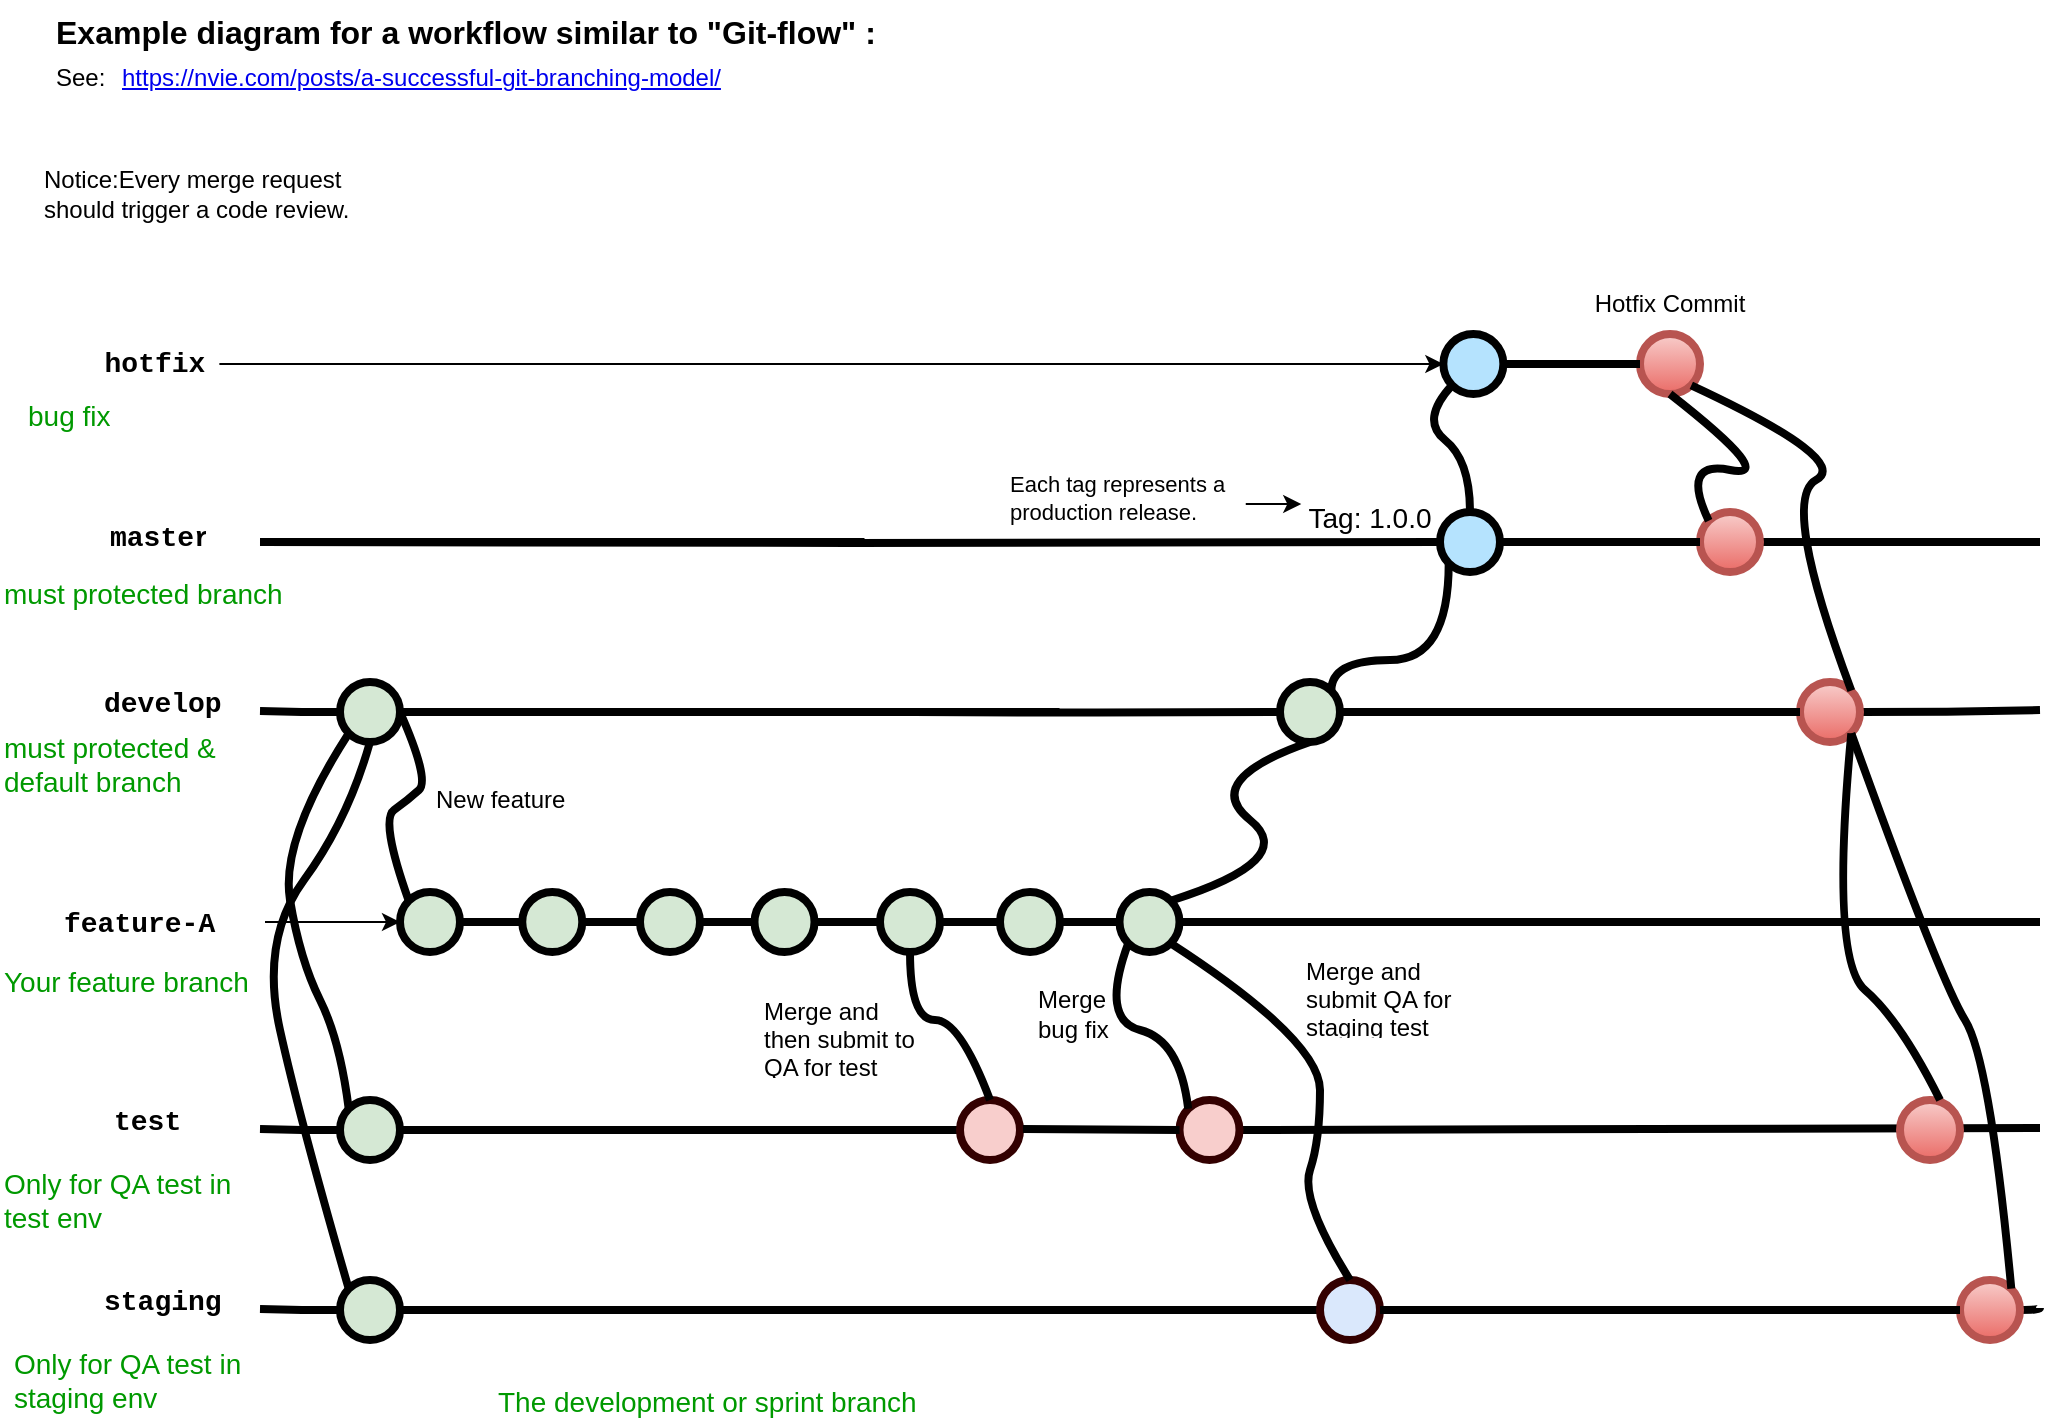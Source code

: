 <mxfile version="15.2.4" type="github">
  <diagram id="yPxyJZ8AM_hMuL3Unpa9" name="complex gitflow">
    <mxGraphModel dx="1377" dy="1564" grid="1" gridSize="10" guides="1" tooltips="1" connect="1" arrows="1" fold="1" page="1" pageScale="1" pageWidth="1100" pageHeight="850" math="0" shadow="0">
      <root>
        <mxCell id="0" />
        <mxCell id="1" parent="0" />
        <mxCell id="uWUnNED6HEl2aK5fdaIb-8" value="" style="edgeStyle=orthogonalEdgeStyle;rounded=0;html=1;jettySize=auto;orthogonalLoop=1;plain-blue;endArrow=none;endFill=0;strokeWidth=4;strokeColor=#000000;entryX=0;entryY=0.5;entryDx=0;entryDy=0;entryPerimeter=0;" parent="1" edge="1">
          <mxGeometry x="292.25" y="211" as="geometry">
            <mxPoint x="452.25" y="211" as="targetPoint" />
            <mxPoint x="150" y="211" as="sourcePoint" />
          </mxGeometry>
        </mxCell>
        <mxCell id="uWUnNED6HEl2aK5fdaIb-80" value="" style="edgeStyle=orthogonalEdgeStyle;curved=1;rounded=0;orthogonalLoop=1;jettySize=auto;html=1;endArrow=none;endFill=0;strokeWidth=4;startArrow=none;" parent="1" source="-v2cMw3LyEbhCpz4ICH8-104" edge="1">
          <mxGeometry relative="1" as="geometry">
            <mxPoint x="1040" y="211" as="targetPoint" />
          </mxGeometry>
        </mxCell>
        <mxCell id="uWUnNED6HEl2aK5fdaIb-11" value="" style="verticalLabelPosition=bottom;verticalAlign=top;html=1;strokeWidth=4;shape=mxgraph.flowchart.on-page_reference;plain-blue;gradientColor=none;strokeColor=#000000;fillColor=#B5E3FE;" parent="1" vertex="1">
          <mxGeometry x="740" y="196" width="30" height="30" as="geometry" />
        </mxCell>
        <mxCell id="uWUnNED6HEl2aK5fdaIb-12" value="" style="edgeStyle=orthogonalEdgeStyle;rounded=0;html=1;jettySize=auto;orthogonalLoop=1;strokeWidth=4;endArrow=none;endFill=0;startArrow=none;" parent="1" edge="1">
          <mxGeometry x="192.25" y="211" as="geometry">
            <mxPoint x="150" y="211" as="sourcePoint" />
            <mxPoint x="262.25" y="211" as="targetPoint" />
          </mxGeometry>
        </mxCell>
        <mxCell id="uWUnNED6HEl2aK5fdaIb-13" value="master" style="text;html=1;strokeColor=none;fillColor=none;align=center;verticalAlign=middle;whiteSpace=wrap;overflow=hidden;fontSize=14;fontStyle=1;fontFamily=Courier New;" parent="1" vertex="1">
          <mxGeometry x="73.63" y="188" width="50" height="42" as="geometry" />
        </mxCell>
        <mxCell id="uWUnNED6HEl2aK5fdaIb-14" style="edgeStyle=orthogonalEdgeStyle;curved=1;rounded=0;html=1;exitX=1;exitY=0.5;exitPerimeter=0;endArrow=none;endFill=0;jettySize=auto;orthogonalLoop=1;strokeWidth=4;fontSize=15;exitDx=0;exitDy=0;entryX=0;entryY=0.5;entryDx=0;entryDy=0;entryPerimeter=0;" parent="1" source="-v2cMw3LyEbhCpz4ICH8-7" edge="1">
          <mxGeometry relative="1" as="geometry">
            <mxPoint x="292.25" y="296" as="sourcePoint" />
            <mxPoint x="549.75" y="296" as="targetPoint" />
          </mxGeometry>
        </mxCell>
        <mxCell id="uWUnNED6HEl2aK5fdaIb-16" style="edgeStyle=orthogonalEdgeStyle;curved=1;rounded=0;html=1;exitX=1;exitY=0.5;exitPerimeter=0;entryX=0;entryY=0.5;entryPerimeter=0;endArrow=none;endFill=0;jettySize=auto;orthogonalLoop=1;strokeWidth=4;fontSize=15;entryDx=0;entryDy=0;" parent="1" target="uWUnNED6HEl2aK5fdaIb-104" edge="1">
          <mxGeometry relative="1" as="geometry">
            <mxPoint x="476.75" y="296" as="sourcePoint" />
            <mxPoint x="549.75" y="296" as="targetPoint" />
          </mxGeometry>
        </mxCell>
        <mxCell id="uWUnNED6HEl2aK5fdaIb-20" value="develop" style="text;html=1;strokeColor=none;fillColor=none;align=left;verticalAlign=middle;whiteSpace=wrap;overflow=hidden;fontSize=14;fontStyle=1;fontFamily=Courier New;" parent="1" vertex="1">
          <mxGeometry x="70" y="281" width="70" height="20" as="geometry" />
        </mxCell>
        <mxCell id="uWUnNED6HEl2aK5fdaIb-81" value="" style="edgeStyle=orthogonalEdgeStyle;rounded=0;orthogonalLoop=1;jettySize=auto;html=1;endArrow=none;endFill=0;strokeWidth=4;startArrow=none;" parent="1" source="-v2cMw3LyEbhCpz4ICH8-56" edge="1">
          <mxGeometry relative="1" as="geometry">
            <mxPoint x="1040" y="401" as="targetPoint" />
          </mxGeometry>
        </mxCell>
        <mxCell id="uWUnNED6HEl2aK5fdaIb-82" value="" style="verticalLabelPosition=bottom;verticalAlign=top;html=1;strokeWidth=4;shape=mxgraph.flowchart.on-page_reference;plain-purple;gradientColor=none;strokeColor=#000000;fillColor=#D5E8D4;" parent="1" vertex="1">
          <mxGeometry x="220" y="386" width="30" height="30" as="geometry" />
        </mxCell>
        <mxCell id="uWUnNED6HEl2aK5fdaIb-86" value="feature-A" style="text;html=1;strokeColor=none;fillColor=none;align=left;verticalAlign=middle;whiteSpace=wrap;overflow=hidden;fontSize=14;fontStyle=1;fontFamily=Courier New;" parent="1" vertex="1">
          <mxGeometry x="50" y="391" width="102.5" height="20" as="geometry" />
        </mxCell>
        <mxCell id="uWUnNED6HEl2aK5fdaIb-87" value="The development or sprint branch" style="text;html=1;strokeColor=none;fillColor=none;align=left;verticalAlign=middle;whiteSpace=wrap;overflow=hidden;fontSize=14;fontStyle=0;fontColor=#009900;" parent="1" vertex="1">
          <mxGeometry x="267.25" y="630" width="240" height="20" as="geometry" />
        </mxCell>
        <mxCell id="uWUnNED6HEl2aK5fdaIb-88" value="Your feature branch" style="text;html=1;strokeColor=none;fillColor=none;align=left;verticalAlign=middle;whiteSpace=wrap;overflow=hidden;fontSize=14;fontStyle=0;fontColor=#009900;" parent="1" vertex="1">
          <mxGeometry x="20" y="420" width="140" height="20" as="geometry" />
        </mxCell>
        <mxCell id="uWUnNED6HEl2aK5fdaIb-91" value="" style="endArrow=classic;html=1;strokeWidth=1;fontFamily=Courier New;fontColor=#009900;" parent="1" edge="1" source="uWUnNED6HEl2aK5fdaIb-86">
          <mxGeometry width="50" height="50" relative="1" as="geometry">
            <mxPoint x="306.75" y="454.5" as="sourcePoint" />
            <mxPoint x="220" y="401" as="targetPoint" />
          </mxGeometry>
        </mxCell>
        <mxCell id="uWUnNED6HEl2aK5fdaIb-107" value="" style="edgeStyle=orthogonalEdgeStyle;curved=1;rounded=0;orthogonalLoop=1;jettySize=auto;html=1;endArrow=none;endFill=0;strokeWidth=4;fontFamily=Courier New;fontColor=#009900;" parent="1" source="uWUnNED6HEl2aK5fdaIb-104" edge="1">
          <mxGeometry relative="1" as="geometry">
            <mxPoint x="786.75" y="296" as="targetPoint" />
          </mxGeometry>
        </mxCell>
        <mxCell id="fSnZ5vnYTslC5NarKmr_-9" value="" style="edgeStyle=orthogonalEdgeStyle;rounded=0;orthogonalLoop=1;jettySize=auto;html=1;fontSize=12;fontColor=#000000;entryX=0;entryY=0.5;entryDx=0;entryDy=0;" parent="1" source="fSnZ5vnYTslC5NarKmr_-8" edge="1">
          <mxGeometry relative="1" as="geometry">
            <mxPoint x="670.63" y="192" as="targetPoint" />
            <Array as="points">
              <mxPoint x="650.63" y="192" />
              <mxPoint x="650.63" y="192" />
            </Array>
          </mxGeometry>
        </mxCell>
        <mxCell id="fSnZ5vnYTslC5NarKmr_-8" value="&lt;span style=&quot;text-align: center; font-size: 11px;&quot;&gt;Each tag represents a production release.&lt;/span&gt;" style="text;html=1;strokeColor=none;fillColor=none;align=left;verticalAlign=middle;whiteSpace=wrap;overflow=hidden;fontSize=11;fontStyle=0;fontColor=#000000;" parent="1" vertex="1">
          <mxGeometry x="522.88" y="170" width="120" height="38" as="geometry" />
        </mxCell>
        <UserObject label="Example diagram for a workflow similar to &quot;Git-flow&quot; :" link="https://nvie.com/posts/a-successful-git-branching-model/" id="9hBKPDzoitwpIBdzFDQ7-2">
          <mxCell style="text;whiteSpace=wrap;html=1;fontStyle=1;fontSize=16;" parent="1" vertex="1">
            <mxGeometry x="46.12" y="-60" width="427.75" height="20" as="geometry" />
          </mxCell>
        </UserObject>
        <UserObject label="&lt;a href=&quot;https://nvie.com/posts/a-successful-git-branching-model/&quot;&gt;https://nvie.com/posts/a-successful-git-branching-model/&lt;/a&gt;" link="https://nvie.com/posts/a-successful-git-branching-model/" id="9hBKPDzoitwpIBdzFDQ7-3">
          <mxCell style="text;whiteSpace=wrap;html=1;" parent="1" vertex="1">
            <mxGeometry x="78.87" y="-35" width="355" height="20" as="geometry" />
          </mxCell>
        </UserObject>
        <UserObject label="See:" link="https://nvie.com/posts/a-successful-git-branching-model/" id="9hBKPDzoitwpIBdzFDQ7-7">
          <mxCell style="text;whiteSpace=wrap;html=1;" parent="1" vertex="1">
            <mxGeometry x="46.12" y="-35" width="32.75" height="20" as="geometry" />
          </mxCell>
        </UserObject>
        <mxCell id="9hBKPDzoitwpIBdzFDQ7-15" value="&lt;span style=&quot;text-align: center&quot;&gt;Notice:Every merge request should trigger a code review.&lt;br&gt;&lt;/span&gt;" style="text;html=1;strokeColor=none;fillColor=none;align=left;verticalAlign=middle;whiteSpace=wrap;overflow=hidden;fontSize=12;fontStyle=0;fontColor=#000000;" parent="1" vertex="1">
          <mxGeometry x="40.0" y="-4" width="167.75" height="81" as="geometry" />
        </mxCell>
        <mxCell id="9hBKPDzoitwpIBdzFDQ7-21" value="" style="edgeStyle=orthogonalEdgeStyle;rounded=0;orthogonalLoop=1;jettySize=auto;html=1;fontSize=15;endArrow=none;endFill=0;strokeWidth=4;entryX=0;entryY=0.5;entryDx=0;entryDy=0;entryPerimeter=0;" parent="1" target="uWUnNED6HEl2aK5fdaIb-11" edge="1">
          <mxGeometry relative="1" as="geometry">
            <mxPoint x="560.25" y="211" as="targetPoint" />
            <mxPoint x="150" y="211" as="sourcePoint" />
          </mxGeometry>
        </mxCell>
        <mxCell id="-v2cMw3LyEbhCpz4ICH8-1" value="must protected branch" style="text;html=1;strokeColor=none;fillColor=none;align=left;verticalAlign=middle;whiteSpace=wrap;overflow=hidden;fontSize=14;fontStyle=0;fontColor=#009900;" vertex="1" parent="1">
          <mxGeometry x="20" y="226" width="150" height="20" as="geometry" />
        </mxCell>
        <mxCell id="-v2cMw3LyEbhCpz4ICH8-3" value="must protected &amp;amp; default branch" style="text;html=1;strokeColor=none;fillColor=none;align=left;verticalAlign=middle;whiteSpace=wrap;overflow=hidden;fontSize=14;fontStyle=0;fontColor=#009900;" vertex="1" parent="1">
          <mxGeometry x="20" y="302" width="120" height="39" as="geometry" />
        </mxCell>
        <mxCell id="-v2cMw3LyEbhCpz4ICH8-7" value="" style="verticalLabelPosition=bottom;verticalAlign=top;html=1;strokeWidth=4;shape=mxgraph.flowchart.on-page_reference;plain-purple;gradientColor=none;strokeColor=#000000;fillColor=#D5E8D4;" vertex="1" parent="1">
          <mxGeometry x="190" y="281" width="30" height="30" as="geometry" />
        </mxCell>
        <mxCell id="-v2cMw3LyEbhCpz4ICH8-8" value="" style="edgeStyle=orthogonalEdgeStyle;rounded=0;html=1;jettySize=auto;orthogonalLoop=1;strokeWidth=4;endArrow=none;endFill=0;" edge="1" parent="1" target="-v2cMw3LyEbhCpz4ICH8-7">
          <mxGeometry x="192.25" y="295.5" as="geometry">
            <mxPoint x="150" y="295.5" as="sourcePoint" />
            <mxPoint x="262.25" y="295.5" as="targetPoint" />
          </mxGeometry>
        </mxCell>
        <mxCell id="-v2cMw3LyEbhCpz4ICH8-13" style="edgeStyle=orthogonalEdgeStyle;curved=1;rounded=0;html=1;exitX=1;exitY=0.5;exitPerimeter=0;endArrow=none;endFill=0;jettySize=auto;orthogonalLoop=1;strokeWidth=4;fontSize=15;exitDx=0;exitDy=0;entryX=0;entryY=0.5;entryDx=0;entryDy=0;entryPerimeter=0;" edge="1" parent="1" source="-v2cMw3LyEbhCpz4ICH8-23" target="-v2cMw3LyEbhCpz4ICH8-17">
          <mxGeometry relative="1" as="geometry">
            <mxPoint x="292.25" y="505" as="sourcePoint" />
            <mxPoint x="446.75" y="505" as="targetPoint" />
          </mxGeometry>
        </mxCell>
        <mxCell id="-v2cMw3LyEbhCpz4ICH8-15" style="edgeStyle=orthogonalEdgeStyle;curved=1;rounded=0;html=1;exitX=1;exitY=0.5;exitPerimeter=0;entryX=0;entryY=0.5;entryPerimeter=0;endArrow=none;endFill=0;jettySize=auto;orthogonalLoop=1;strokeWidth=4;fontSize=15;" edge="1" parent="1" target="-v2cMw3LyEbhCpz4ICH8-17">
          <mxGeometry relative="1" as="geometry">
            <mxPoint x="476.75" y="505" as="sourcePoint" />
          </mxGeometry>
        </mxCell>
        <mxCell id="-v2cMw3LyEbhCpz4ICH8-17" value="" style="verticalLabelPosition=bottom;verticalAlign=top;html=1;strokeWidth=4;shape=mxgraph.flowchart.on-page_reference;strokeColor=#330000;fillColor=#f8cecc;" vertex="1" parent="1">
          <mxGeometry x="500" y="490" width="30" height="30" as="geometry" />
        </mxCell>
        <mxCell id="-v2cMw3LyEbhCpz4ICH8-18" value="test" style="text;html=1;strokeColor=none;fillColor=none;align=left;verticalAlign=middle;whiteSpace=wrap;overflow=hidden;fontSize=14;fontStyle=1;fontFamily=Courier New;" vertex="1" parent="1">
          <mxGeometry x="75" y="490" width="70" height="20" as="geometry" />
        </mxCell>
        <mxCell id="-v2cMw3LyEbhCpz4ICH8-23" value="" style="verticalLabelPosition=bottom;verticalAlign=top;html=1;strokeWidth=4;shape=mxgraph.flowchart.on-page_reference;plain-purple;gradientColor=none;strokeColor=#000000;fillColor=#D5E8D4;" vertex="1" parent="1">
          <mxGeometry x="190" y="490" width="30" height="30" as="geometry" />
        </mxCell>
        <mxCell id="-v2cMw3LyEbhCpz4ICH8-24" value="" style="edgeStyle=orthogonalEdgeStyle;rounded=0;html=1;jettySize=auto;orthogonalLoop=1;strokeWidth=4;endArrow=none;endFill=0;" edge="1" parent="1" target="-v2cMw3LyEbhCpz4ICH8-23">
          <mxGeometry x="192.25" y="504.5" as="geometry">
            <mxPoint x="150" y="504.5" as="sourcePoint" />
            <mxPoint x="262.25" y="504.5" as="targetPoint" />
          </mxGeometry>
        </mxCell>
        <mxCell id="-v2cMw3LyEbhCpz4ICH8-25" style="edgeStyle=orthogonalEdgeStyle;curved=1;rounded=0;html=1;exitX=1;exitY=0.5;exitPerimeter=0;endArrow=none;endFill=0;jettySize=auto;orthogonalLoop=1;strokeWidth=4;fontSize=15;exitDx=0;exitDy=0;" edge="1" parent="1" source="-v2cMw3LyEbhCpz4ICH8-35" target="-v2cMw3LyEbhCpz4ICH8-29">
          <mxGeometry relative="1" as="geometry">
            <mxPoint x="292.25" y="595" as="sourcePoint" />
            <mxPoint x="446.75" y="595" as="targetPoint" />
          </mxGeometry>
        </mxCell>
        <mxCell id="-v2cMw3LyEbhCpz4ICH8-30" value="staging" style="text;html=1;strokeColor=none;fillColor=none;align=left;verticalAlign=middle;whiteSpace=wrap;overflow=hidden;fontSize=14;fontStyle=1;fontFamily=Courier New;" vertex="1" parent="1">
          <mxGeometry x="70" y="580" width="70" height="20" as="geometry" />
        </mxCell>
        <mxCell id="-v2cMw3LyEbhCpz4ICH8-35" value="" style="verticalLabelPosition=bottom;verticalAlign=top;html=1;strokeWidth=4;shape=mxgraph.flowchart.on-page_reference;plain-purple;gradientColor=none;strokeColor=#000000;fillColor=#D5E8D4;" vertex="1" parent="1">
          <mxGeometry x="190" y="580" width="30" height="30" as="geometry" />
        </mxCell>
        <mxCell id="-v2cMw3LyEbhCpz4ICH8-36" value="" style="edgeStyle=orthogonalEdgeStyle;rounded=0;html=1;jettySize=auto;orthogonalLoop=1;strokeWidth=4;endArrow=none;endFill=0;" edge="1" parent="1" target="-v2cMw3LyEbhCpz4ICH8-35">
          <mxGeometry x="192.25" y="594.5" as="geometry">
            <mxPoint x="150" y="594.5" as="sourcePoint" />
            <mxPoint x="262.25" y="594.5" as="targetPoint" />
          </mxGeometry>
        </mxCell>
        <mxCell id="-v2cMw3LyEbhCpz4ICH8-37" value="" style="verticalLabelPosition=bottom;verticalAlign=top;html=1;strokeWidth=4;shape=mxgraph.flowchart.on-page_reference;plain-purple;gradientColor=none;strokeColor=#000000;fillColor=#D5E8D4;" vertex="1" parent="1">
          <mxGeometry x="281.13" y="386" width="30" height="30" as="geometry" />
        </mxCell>
        <mxCell id="-v2cMw3LyEbhCpz4ICH8-38" value="" style="edgeStyle=orthogonalEdgeStyle;rounded=0;orthogonalLoop=1;jettySize=auto;html=1;endArrow=none;endFill=0;strokeWidth=4;" edge="1" parent="1" source="uWUnNED6HEl2aK5fdaIb-82" target="-v2cMw3LyEbhCpz4ICH8-37">
          <mxGeometry relative="1" as="geometry">
            <mxPoint x="250" y="401" as="sourcePoint" />
            <mxPoint x="626.8" y="440" as="targetPoint" />
          </mxGeometry>
        </mxCell>
        <mxCell id="uWUnNED6HEl2aK5fdaIb-69" value="" style="verticalLabelPosition=bottom;verticalAlign=top;html=1;strokeWidth=4;shape=mxgraph.flowchart.on-page_reference;plain-purple;gradientColor=none;strokeColor=#000000;fillColor=#D5E8D4;" parent="1" vertex="1">
          <mxGeometry x="340" y="386" width="30" height="30" as="geometry" />
        </mxCell>
        <mxCell id="-v2cMw3LyEbhCpz4ICH8-39" value="" style="edgeStyle=orthogonalEdgeStyle;rounded=0;orthogonalLoop=1;jettySize=auto;html=1;endArrow=none;endFill=0;strokeWidth=4;startArrow=none;" edge="1" parent="1" source="-v2cMw3LyEbhCpz4ICH8-37" target="uWUnNED6HEl2aK5fdaIb-69">
          <mxGeometry relative="1" as="geometry">
            <mxPoint x="311.13" y="401" as="sourcePoint" />
            <mxPoint x="626.8" y="440" as="targetPoint" />
          </mxGeometry>
        </mxCell>
        <mxCell id="uWUnNED6HEl2aK5fdaIb-70" value="" style="verticalLabelPosition=bottom;verticalAlign=top;html=1;strokeWidth=4;shape=mxgraph.flowchart.on-page_reference;plain-purple;gradientColor=none;strokeColor=#000000;fillColor=#D5E8D4;" parent="1" vertex="1">
          <mxGeometry x="397.25" y="386" width="30" height="30" as="geometry" />
        </mxCell>
        <mxCell id="-v2cMw3LyEbhCpz4ICH8-40" value="" style="edgeStyle=orthogonalEdgeStyle;rounded=0;orthogonalLoop=1;jettySize=auto;html=1;endArrow=none;endFill=0;strokeWidth=4;startArrow=none;" edge="1" parent="1" source="uWUnNED6HEl2aK5fdaIb-69" target="uWUnNED6HEl2aK5fdaIb-70">
          <mxGeometry relative="1" as="geometry">
            <mxPoint x="370" y="401" as="sourcePoint" />
            <mxPoint x="626.8" y="440" as="targetPoint" />
          </mxGeometry>
        </mxCell>
        <mxCell id="-v2cMw3LyEbhCpz4ICH8-41" value="" style="verticalLabelPosition=bottom;verticalAlign=top;html=1;strokeWidth=4;shape=mxgraph.flowchart.on-page_reference;plain-purple;gradientColor=none;strokeColor=#000000;fillColor=#D5E8D4;" vertex="1" parent="1">
          <mxGeometry x="460" y="386" width="30" height="30" as="geometry" />
        </mxCell>
        <mxCell id="-v2cMw3LyEbhCpz4ICH8-42" value="" style="edgeStyle=orthogonalEdgeStyle;rounded=0;orthogonalLoop=1;jettySize=auto;html=1;endArrow=none;endFill=0;strokeWidth=4;startArrow=none;" edge="1" parent="1" source="uWUnNED6HEl2aK5fdaIb-70" target="-v2cMw3LyEbhCpz4ICH8-41">
          <mxGeometry relative="1" as="geometry">
            <mxPoint x="427.25" y="401" as="sourcePoint" />
            <mxPoint x="626.8" y="440" as="targetPoint" />
          </mxGeometry>
        </mxCell>
        <mxCell id="-v2cMw3LyEbhCpz4ICH8-43" value="Only for QA test in &lt;br&gt;test env&amp;nbsp;" style="text;html=1;strokeColor=none;fillColor=none;align=left;verticalAlign=middle;whiteSpace=wrap;overflow=hidden;fontSize=14;fontStyle=0;fontColor=#009900;" vertex="1" parent="1">
          <mxGeometry x="20" y="520" width="120" height="40" as="geometry" />
        </mxCell>
        <mxCell id="-v2cMw3LyEbhCpz4ICH8-44" value="Only for QA test in &lt;br&gt;staging env&amp;nbsp;" style="text;html=1;strokeColor=none;fillColor=none;align=left;verticalAlign=middle;whiteSpace=wrap;overflow=hidden;fontSize=14;fontStyle=0;fontColor=#009900;" vertex="1" parent="1">
          <mxGeometry x="25" y="610" width="120" height="40" as="geometry" />
        </mxCell>
        <mxCell id="-v2cMw3LyEbhCpz4ICH8-46" value="&lt;span style=&quot;text-align: center&quot;&gt;Merge and then submit to QA for test&lt;br&gt;&lt;/span&gt;" style="text;html=1;strokeColor=none;fillColor=none;align=left;verticalAlign=middle;whiteSpace=wrap;overflow=hidden;fontSize=12;fontStyle=0;fontColor=#000000;" vertex="1" parent="1">
          <mxGeometry x="400" y="436" width="82.25" height="44" as="geometry" />
        </mxCell>
        <mxCell id="-v2cMw3LyEbhCpz4ICH8-49" value="" style="curved=1;endArrow=none;html=1;strokeWidth=4;exitX=0.5;exitY=1;exitDx=0;exitDy=0;exitPerimeter=0;entryX=0.145;entryY=0.145;entryDx=0;entryDy=0;entryPerimeter=0;endFill=0;" edge="1" parent="1" source="-v2cMw3LyEbhCpz4ICH8-7" target="-v2cMw3LyEbhCpz4ICH8-35">
          <mxGeometry width="50" height="50" relative="1" as="geometry">
            <mxPoint x="520" y="430" as="sourcePoint" />
            <mxPoint x="570" y="380" as="targetPoint" />
            <Array as="points">
              <mxPoint x="194" y="350" />
              <mxPoint x="150" y="410" />
              <mxPoint x="170" y="500" />
            </Array>
          </mxGeometry>
        </mxCell>
        <mxCell id="-v2cMw3LyEbhCpz4ICH8-50" value="" style="curved=1;endArrow=none;html=1;strokeWidth=4;exitX=0.145;exitY=0.855;exitDx=0;exitDy=0;exitPerimeter=0;entryX=0.145;entryY=0.145;entryDx=0;entryDy=0;entryPerimeter=0;endFill=0;" edge="1" parent="1" source="-v2cMw3LyEbhCpz4ICH8-7" target="-v2cMw3LyEbhCpz4ICH8-23">
          <mxGeometry width="50" height="50" relative="1" as="geometry">
            <mxPoint x="207.5" y="216.65" as="sourcePoint" />
            <mxPoint x="196.85" y="490.0" as="targetPoint" />
            <Array as="points">
              <mxPoint x="160" y="360" />
              <mxPoint x="170" y="420" />
              <mxPoint x="190" y="460" />
            </Array>
          </mxGeometry>
        </mxCell>
        <mxCell id="-v2cMw3LyEbhCpz4ICH8-51" value="" style="curved=1;endArrow=none;html=1;strokeWidth=4;exitX=1;exitY=0.5;exitDx=0;exitDy=0;exitPerimeter=0;entryX=0.145;entryY=0.145;entryDx=0;entryDy=0;entryPerimeter=0;endFill=0;" edge="1" parent="1" source="-v2cMw3LyEbhCpz4ICH8-7" target="uWUnNED6HEl2aK5fdaIb-82">
          <mxGeometry width="50" height="50" relative="1" as="geometry">
            <mxPoint x="204.35" y="316.65" as="sourcePoint" />
            <mxPoint x="204.35" y="504.35" as="targetPoint" />
            <Array as="points">
              <mxPoint x="235" y="330" />
              <mxPoint x="224" y="340" />
              <mxPoint x="210" y="350" />
            </Array>
          </mxGeometry>
        </mxCell>
        <mxCell id="-v2cMw3LyEbhCpz4ICH8-52" value="&lt;span style=&quot;text-align: center&quot;&gt;New feature&lt;br&gt;&lt;/span&gt;" style="text;html=1;strokeColor=none;fillColor=none;align=left;verticalAlign=middle;whiteSpace=wrap;overflow=hidden;fontSize=12;fontStyle=0;fontColor=#000000;" vertex="1" parent="1">
          <mxGeometry x="236.13" y="318" width="82.25" height="44" as="geometry" />
        </mxCell>
        <mxCell id="-v2cMw3LyEbhCpz4ICH8-53" value="" style="verticalLabelPosition=bottom;verticalAlign=top;html=1;strokeWidth=4;shape=mxgraph.flowchart.on-page_reference;plain-purple;gradientColor=none;strokeColor=#000000;fillColor=#D5E8D4;" vertex="1" parent="1">
          <mxGeometry x="520" y="386" width="30" height="30" as="geometry" />
        </mxCell>
        <mxCell id="-v2cMw3LyEbhCpz4ICH8-54" value="" style="edgeStyle=orthogonalEdgeStyle;rounded=0;orthogonalLoop=1;jettySize=auto;html=1;endArrow=none;endFill=0;strokeWidth=4;startArrow=none;" edge="1" parent="1" source="-v2cMw3LyEbhCpz4ICH8-41" target="-v2cMw3LyEbhCpz4ICH8-53">
          <mxGeometry relative="1" as="geometry">
            <mxPoint x="490" y="401" as="sourcePoint" />
            <mxPoint x="626.8" y="440" as="targetPoint" />
          </mxGeometry>
        </mxCell>
        <mxCell id="-v2cMw3LyEbhCpz4ICH8-56" value="" style="verticalLabelPosition=bottom;verticalAlign=top;html=1;strokeWidth=4;shape=mxgraph.flowchart.on-page_reference;plain-purple;gradientColor=none;strokeColor=#000000;fillColor=#D5E8D4;" vertex="1" parent="1">
          <mxGeometry x="579.75" y="386" width="30" height="30" as="geometry" />
        </mxCell>
        <mxCell id="-v2cMw3LyEbhCpz4ICH8-57" value="" style="edgeStyle=orthogonalEdgeStyle;rounded=0;orthogonalLoop=1;jettySize=auto;html=1;endArrow=none;endFill=0;strokeWidth=4;startArrow=none;" edge="1" parent="1" source="-v2cMw3LyEbhCpz4ICH8-53" target="-v2cMw3LyEbhCpz4ICH8-56">
          <mxGeometry relative="1" as="geometry">
            <mxPoint x="550" y="401" as="sourcePoint" />
            <mxPoint x="827.3" y="470" as="targetPoint" />
          </mxGeometry>
        </mxCell>
        <mxCell id="-v2cMw3LyEbhCpz4ICH8-60" style="edgeStyle=orthogonalEdgeStyle;curved=1;rounded=0;html=1;exitX=1;exitY=0.5;exitPerimeter=0;endArrow=none;endFill=0;jettySize=auto;orthogonalLoop=1;strokeWidth=4;fontSize=15;exitDx=0;exitDy=0;startArrow=none;" edge="1" parent="1" source="-v2cMw3LyEbhCpz4ICH8-61">
          <mxGeometry relative="1" as="geometry">
            <mxPoint x="531.5" y="504.5" as="sourcePoint" />
            <mxPoint x="1040" y="504" as="targetPoint" />
          </mxGeometry>
        </mxCell>
        <mxCell id="-v2cMw3LyEbhCpz4ICH8-61" value="" style="verticalLabelPosition=bottom;verticalAlign=top;html=1;strokeWidth=4;shape=mxgraph.flowchart.on-page_reference;strokeColor=#330000;fillColor=#f8cecc;" vertex="1" parent="1">
          <mxGeometry x="609.75" y="490" width="30" height="30" as="geometry" />
        </mxCell>
        <mxCell id="-v2cMw3LyEbhCpz4ICH8-62" value="" style="edgeStyle=orthogonalEdgeStyle;curved=1;rounded=0;html=1;exitX=1;exitY=0.5;exitPerimeter=0;endArrow=none;endFill=0;jettySize=auto;orthogonalLoop=1;strokeWidth=4;fontSize=15;exitDx=0;exitDy=0;entryX=0;entryY=0.5;entryDx=0;entryDy=0;entryPerimeter=0;" edge="1" parent="1" target="-v2cMw3LyEbhCpz4ICH8-61">
          <mxGeometry relative="1" as="geometry">
            <mxPoint x="531.5" y="504.5" as="sourcePoint" />
            <mxPoint x="861.25" y="504.5" as="targetPoint" />
          </mxGeometry>
        </mxCell>
        <mxCell id="-v2cMw3LyEbhCpz4ICH8-64" value="" style="curved=1;endArrow=none;html=1;strokeWidth=4;exitX=0.5;exitY=1;exitDx=0;exitDy=0;exitPerimeter=0;entryX=0.5;entryY=0;entryDx=0;entryDy=0;entryPerimeter=0;endFill=0;" edge="1" parent="1" source="-v2cMw3LyEbhCpz4ICH8-41" target="-v2cMw3LyEbhCpz4ICH8-17">
          <mxGeometry width="50" height="50" relative="1" as="geometry">
            <mxPoint x="230" y="306" as="sourcePoint" />
            <mxPoint x="520" y="500" as="targetPoint" />
            <Array as="points">
              <mxPoint x="475" y="450" />
              <mxPoint x="500" y="450" />
            </Array>
          </mxGeometry>
        </mxCell>
        <mxCell id="-v2cMw3LyEbhCpz4ICH8-66" value="" style="curved=1;endArrow=none;html=1;strokeWidth=4;exitX=0.145;exitY=0.855;exitDx=0;exitDy=0;exitPerimeter=0;entryX=0.145;entryY=0.145;entryDx=0;entryDy=0;entryPerimeter=0;endFill=0;" edge="1" parent="1" source="-v2cMw3LyEbhCpz4ICH8-56" target="-v2cMw3LyEbhCpz4ICH8-61">
          <mxGeometry width="50" height="50" relative="1" as="geometry">
            <mxPoint x="485" y="426" as="sourcePoint" />
            <mxPoint x="525" y="500" as="targetPoint" />
            <Array as="points">
              <mxPoint x="570" y="450" />
              <mxPoint x="610" y="460" />
            </Array>
          </mxGeometry>
        </mxCell>
        <mxCell id="-v2cMw3LyEbhCpz4ICH8-67" value="&lt;span style=&quot;text-align: center&quot;&gt;Merge bug fix&lt;br&gt;&lt;/span&gt;" style="text;html=1;strokeColor=none;fillColor=none;align=left;verticalAlign=middle;whiteSpace=wrap;overflow=hidden;fontSize=12;fontStyle=0;fontColor=#000000;" vertex="1" parent="1">
          <mxGeometry x="537.25" y="425" width="42.5" height="44" as="geometry" />
        </mxCell>
        <mxCell id="-v2cMw3LyEbhCpz4ICH8-72" style="edgeStyle=orthogonalEdgeStyle;curved=1;rounded=0;html=1;exitX=1;exitY=0.5;exitPerimeter=0;endArrow=none;endFill=0;jettySize=auto;orthogonalLoop=1;strokeWidth=4;fontSize=15;exitDx=0;exitDy=0;startArrow=none;" edge="1" parent="1" source="-v2cMw3LyEbhCpz4ICH8-110">
          <mxGeometry relative="1" as="geometry">
            <mxPoint x="579.75" y="594.5" as="sourcePoint" />
            <mxPoint x="1040" y="594" as="targetPoint" />
          </mxGeometry>
        </mxCell>
        <mxCell id="-v2cMw3LyEbhCpz4ICH8-29" value="" style="verticalLabelPosition=bottom;verticalAlign=top;html=1;strokeWidth=4;shape=mxgraph.flowchart.on-page_reference;strokeColor=#330000;fillColor=#dae8fc;" vertex="1" parent="1">
          <mxGeometry x="680" y="580" width="30" height="30" as="geometry" />
        </mxCell>
        <mxCell id="-v2cMw3LyEbhCpz4ICH8-74" value="" style="curved=1;endArrow=none;html=1;strokeWidth=4;exitX=0.855;exitY=0.855;exitDx=0;exitDy=0;exitPerimeter=0;entryX=0.5;entryY=0;entryDx=0;entryDy=0;entryPerimeter=0;endFill=0;" edge="1" parent="1" source="-v2cMw3LyEbhCpz4ICH8-56" target="-v2cMw3LyEbhCpz4ICH8-29">
          <mxGeometry width="50" height="50" relative="1" as="geometry">
            <mxPoint x="594.1" y="421.65" as="sourcePoint" />
            <mxPoint x="624.1" y="504.35" as="targetPoint" />
            <Array as="points">
              <mxPoint x="680" y="460" />
              <mxPoint x="680" y="510" />
              <mxPoint x="670" y="540" />
            </Array>
          </mxGeometry>
        </mxCell>
        <mxCell id="-v2cMw3LyEbhCpz4ICH8-75" value="&lt;span style=&quot;text-align: center&quot;&gt;Merge and submit QA for staging test&lt;br&gt;&lt;/span&gt;" style="text;html=1;strokeColor=none;fillColor=none;align=left;verticalAlign=middle;whiteSpace=wrap;overflow=hidden;fontSize=12;fontStyle=0;fontColor=#000000;" vertex="1" parent="1">
          <mxGeometry x="670.63" y="416" width="82.25" height="44" as="geometry" />
        </mxCell>
        <mxCell id="-v2cMw3LyEbhCpz4ICH8-80" value="" style="edgeStyle=orthogonalEdgeStyle;curved=1;rounded=0;orthogonalLoop=1;jettySize=auto;html=1;endArrow=none;endFill=0;strokeWidth=4;startArrow=none;" edge="1" parent="1" source="-v2cMw3LyEbhCpz4ICH8-107">
          <mxGeometry relative="1" as="geometry">
            <mxPoint x="1040" y="295" as="targetPoint" />
            <mxPoint x="580" y="295.5" as="sourcePoint" />
          </mxGeometry>
        </mxCell>
        <mxCell id="uWUnNED6HEl2aK5fdaIb-104" value="" style="verticalLabelPosition=bottom;verticalAlign=top;html=1;strokeWidth=4;shape=mxgraph.flowchart.on-page_reference;plain-purple;gradientColor=none;strokeColor=#000000;fillColor=#D5E8D4;" parent="1" vertex="1">
          <mxGeometry x="660" y="281" width="30" height="30" as="geometry" />
        </mxCell>
        <mxCell id="-v2cMw3LyEbhCpz4ICH8-82" value="" style="curved=1;endArrow=none;html=1;strokeWidth=4;exitX=0.855;exitY=0.145;exitDx=0;exitDy=0;exitPerimeter=0;entryX=0.5;entryY=1;entryDx=0;entryDy=0;entryPerimeter=0;endFill=0;" edge="1" parent="1" source="-v2cMw3LyEbhCpz4ICH8-56" target="uWUnNED6HEl2aK5fdaIb-104">
          <mxGeometry width="50" height="50" relative="1" as="geometry">
            <mxPoint x="609.75" y="311.0" as="sourcePoint" />
            <mxPoint x="639.75" y="393.7" as="targetPoint" />
            <Array as="points">
              <mxPoint x="670" y="370" />
              <mxPoint x="620" y="330" />
            </Array>
          </mxGeometry>
        </mxCell>
        <mxCell id="-v2cMw3LyEbhCpz4ICH8-84" value="Tag: 1.0.0" style="text;html=1;strokeColor=none;fillColor=none;align=center;verticalAlign=middle;whiteSpace=wrap;overflow=hidden;fontSize=14;" vertex="1" parent="1">
          <mxGeometry x="670" y="188" width="70" height="20" as="geometry" />
        </mxCell>
        <mxCell id="-v2cMw3LyEbhCpz4ICH8-85" style="edgeStyle=orthogonalEdgeStyle;curved=1;rounded=0;orthogonalLoop=1;jettySize=auto;html=1;entryX=0.145;entryY=0.855;entryDx=0;entryDy=0;entryPerimeter=0;endArrow=none;endFill=0;strokeWidth=4;fontFamily=Courier New;fontColor=#009900;exitX=0.855;exitY=0.145;exitDx=0;exitDy=0;exitPerimeter=0;" edge="1" parent="1" source="uWUnNED6HEl2aK5fdaIb-104" target="uWUnNED6HEl2aK5fdaIb-11">
          <mxGeometry relative="1" as="geometry">
            <mxPoint x="680" y="295" as="sourcePoint" />
            <mxPoint x="733.98" y="210" as="targetPoint" />
            <Array as="points">
              <mxPoint x="686" y="270" />
              <mxPoint x="744" y="270" />
            </Array>
          </mxGeometry>
        </mxCell>
        <mxCell id="-v2cMw3LyEbhCpz4ICH8-88" value="Hotfix Commit" style="text;html=1;strokeColor=none;fillColor=none;align=center;verticalAlign=middle;whiteSpace=wrap;overflow=hidden;" vertex="1" parent="1">
          <mxGeometry x="815" y="77" width="80" height="30" as="geometry" />
        </mxCell>
        <mxCell id="-v2cMw3LyEbhCpz4ICH8-91" value="" style="verticalLabelPosition=bottom;verticalAlign=top;html=1;strokeWidth=4;shape=mxgraph.flowchart.on-page_reference;plain-blue;gradientColor=none;strokeColor=#000000;fillColor=#B5E3FE;" vertex="1" parent="1">
          <mxGeometry x="741.68" y="107" width="30" height="30" as="geometry" />
        </mxCell>
        <mxCell id="-v2cMw3LyEbhCpz4ICH8-122" value="" style="edgeStyle=orthogonalEdgeStyle;rounded=0;orthogonalLoop=1;jettySize=auto;html=1;endArrow=classic;endFill=1;strokeWidth=1;entryX=0;entryY=0.5;entryDx=0;entryDy=0;entryPerimeter=0;" edge="1" parent="1" source="-v2cMw3LyEbhCpz4ICH8-93" target="-v2cMw3LyEbhCpz4ICH8-91">
          <mxGeometry relative="1" as="geometry">
            <Array as="points">
              <mxPoint x="130" y="122" />
            </Array>
          </mxGeometry>
        </mxCell>
        <mxCell id="-v2cMw3LyEbhCpz4ICH8-93" value="hotfix" style="text;html=1;strokeColor=none;fillColor=none;align=center;verticalAlign=middle;whiteSpace=wrap;overflow=hidden;fontSize=14;fontStyle=1;fontFamily=Courier New;" vertex="1" parent="1">
          <mxGeometry x="65" y="101" width="64.69" height="42" as="geometry" />
        </mxCell>
        <mxCell id="-v2cMw3LyEbhCpz4ICH8-99" value="" style="verticalLabelPosition=bottom;verticalAlign=top;html=1;strokeWidth=4;shape=mxgraph.flowchart.on-page_reference;plain-blue;gradientColor=#EA6B66;strokeColor=#B85450;fillColor=#F8CECC;" vertex="1" parent="1">
          <mxGeometry x="840" y="107" width="30" height="30" as="geometry" />
        </mxCell>
        <mxCell id="-v2cMw3LyEbhCpz4ICH8-102" value="" style="edgeStyle=orthogonalEdgeStyle;curved=1;rounded=0;orthogonalLoop=1;jettySize=auto;html=1;endArrow=none;endFill=0;strokeWidth=4;" edge="1" parent="1" source="-v2cMw3LyEbhCpz4ICH8-91" target="-v2cMw3LyEbhCpz4ICH8-99">
          <mxGeometry relative="1" as="geometry">
            <mxPoint x="1041.68" y="122" as="targetPoint" />
            <mxPoint x="771.68" y="122" as="sourcePoint" />
          </mxGeometry>
        </mxCell>
        <mxCell id="-v2cMw3LyEbhCpz4ICH8-103" value="bug fix" style="text;html=1;strokeColor=none;fillColor=none;align=left;verticalAlign=middle;whiteSpace=wrap;overflow=hidden;fontSize=14;fontStyle=0;fontColor=#009900;" vertex="1" parent="1">
          <mxGeometry x="32.25" y="137" width="65" height="20" as="geometry" />
        </mxCell>
        <mxCell id="-v2cMw3LyEbhCpz4ICH8-104" value="" style="verticalLabelPosition=bottom;verticalAlign=top;html=1;strokeWidth=4;shape=mxgraph.flowchart.on-page_reference;plain-blue;gradientColor=#EA6B66;strokeColor=#B85450;fillColor=#F8CECC;" vertex="1" parent="1">
          <mxGeometry x="870" y="196" width="30" height="30" as="geometry" />
        </mxCell>
        <mxCell id="-v2cMw3LyEbhCpz4ICH8-106" value="" style="edgeStyle=orthogonalEdgeStyle;curved=1;rounded=0;orthogonalLoop=1;jettySize=auto;html=1;endArrow=none;endFill=0;strokeWidth=4;" edge="1" parent="1" source="uWUnNED6HEl2aK5fdaIb-11" target="-v2cMw3LyEbhCpz4ICH8-104">
          <mxGeometry relative="1" as="geometry">
            <mxPoint x="1040" y="211" as="targetPoint" />
            <mxPoint x="770" y="211" as="sourcePoint" />
          </mxGeometry>
        </mxCell>
        <mxCell id="-v2cMw3LyEbhCpz4ICH8-107" value="" style="verticalLabelPosition=bottom;verticalAlign=top;html=1;strokeWidth=4;shape=mxgraph.flowchart.on-page_reference;plain-blue;gradientColor=#EA6B66;strokeColor=#B85450;fillColor=#F8CECC;" vertex="1" parent="1">
          <mxGeometry x="920" y="281" width="30" height="30" as="geometry" />
        </mxCell>
        <mxCell id="-v2cMw3LyEbhCpz4ICH8-108" value="" style="edgeStyle=orthogonalEdgeStyle;curved=1;rounded=0;orthogonalLoop=1;jettySize=auto;html=1;endArrow=none;endFill=0;strokeWidth=4;startArrow=none;" edge="1" parent="1" source="uWUnNED6HEl2aK5fdaIb-104" target="-v2cMw3LyEbhCpz4ICH8-107">
          <mxGeometry relative="1" as="geometry">
            <mxPoint x="1040" y="295" as="targetPoint" />
            <mxPoint x="690" y="296" as="sourcePoint" />
          </mxGeometry>
        </mxCell>
        <mxCell id="-v2cMw3LyEbhCpz4ICH8-109" value="" style="verticalLabelPosition=bottom;verticalAlign=top;html=1;strokeWidth=4;shape=mxgraph.flowchart.on-page_reference;plain-blue;gradientColor=#EA6B66;strokeColor=#B85450;fillColor=#F8CECC;" vertex="1" parent="1">
          <mxGeometry x="970" y="490" width="30" height="30" as="geometry" />
        </mxCell>
        <mxCell id="-v2cMw3LyEbhCpz4ICH8-110" value="" style="verticalLabelPosition=bottom;verticalAlign=top;html=1;strokeWidth=4;shape=mxgraph.flowchart.on-page_reference;plain-blue;gradientColor=#EA6B66;strokeColor=#B85450;fillColor=#F8CECC;" vertex="1" parent="1">
          <mxGeometry x="1000" y="580" width="30" height="30" as="geometry" />
        </mxCell>
        <mxCell id="-v2cMw3LyEbhCpz4ICH8-111" value="" style="edgeStyle=orthogonalEdgeStyle;curved=1;rounded=0;html=1;exitX=1;exitY=0.5;exitPerimeter=0;endArrow=none;endFill=0;jettySize=auto;orthogonalLoop=1;strokeWidth=4;fontSize=15;exitDx=0;exitDy=0;startArrow=none;" edge="1" parent="1" source="-v2cMw3LyEbhCpz4ICH8-29" target="-v2cMw3LyEbhCpz4ICH8-110">
          <mxGeometry relative="1" as="geometry">
            <mxPoint x="710" y="595" as="sourcePoint" />
            <mxPoint x="1040" y="594" as="targetPoint" />
          </mxGeometry>
        </mxCell>
        <mxCell id="-v2cMw3LyEbhCpz4ICH8-114" value="" style="curved=1;endArrow=none;html=1;strokeWidth=4;exitX=0.5;exitY=0;exitDx=0;exitDy=0;exitPerimeter=0;entryX=0.145;entryY=0.855;entryDx=0;entryDy=0;entryPerimeter=0;endFill=0;" edge="1" parent="1" source="uWUnNED6HEl2aK5fdaIb-11" target="-v2cMw3LyEbhCpz4ICH8-91">
          <mxGeometry width="50" height="50" relative="1" as="geometry">
            <mxPoint x="752.88" y="188.0" as="sourcePoint" />
            <mxPoint x="822.48" y="108.65" as="targetPoint" />
            <Array as="points">
              <mxPoint x="755" y="170" />
              <mxPoint x="730" y="150" />
            </Array>
          </mxGeometry>
        </mxCell>
        <mxCell id="-v2cMw3LyEbhCpz4ICH8-123" value="" style="curved=1;endArrow=none;html=1;strokeWidth=4;exitX=0.5;exitY=1;exitDx=0;exitDy=0;exitPerimeter=0;entryX=0.145;entryY=0.145;entryDx=0;entryDy=0;entryPerimeter=0;endFill=0;" edge="1" parent="1" source="-v2cMw3LyEbhCpz4ICH8-99" target="-v2cMw3LyEbhCpz4ICH8-104">
          <mxGeometry width="50" height="50" relative="1" as="geometry">
            <mxPoint x="1000" y="127" as="sourcePoint" />
            <mxPoint x="1050" y="77" as="targetPoint" />
            <Array as="points">
              <mxPoint x="910" y="180" />
              <mxPoint x="860" y="170" />
            </Array>
          </mxGeometry>
        </mxCell>
        <mxCell id="-v2cMw3LyEbhCpz4ICH8-124" value="" style="curved=1;endArrow=none;html=1;strokeWidth=4;exitX=0.855;exitY=0.855;exitDx=0;exitDy=0;exitPerimeter=0;entryX=0.855;entryY=0.145;entryDx=0;entryDy=0;entryPerimeter=0;endFill=0;" edge="1" parent="1" source="-v2cMw3LyEbhCpz4ICH8-99" target="-v2cMw3LyEbhCpz4ICH8-107">
          <mxGeometry width="50" height="50" relative="1" as="geometry">
            <mxPoint x="865" y="147" as="sourcePoint" />
            <mxPoint x="884.35" y="210.35" as="targetPoint" />
            <Array as="points">
              <mxPoint x="946" y="170" />
              <mxPoint x="910" y="190" />
            </Array>
          </mxGeometry>
        </mxCell>
        <mxCell id="-v2cMw3LyEbhCpz4ICH8-125" value="" style="curved=1;endArrow=none;html=1;strokeWidth=4;exitX=0.855;exitY=0.855;exitDx=0;exitDy=0;exitPerimeter=0;entryX=0.667;entryY=0;entryDx=0;entryDy=0;entryPerimeter=0;endFill=0;" edge="1" parent="1" source="-v2cMw3LyEbhCpz4ICH8-107" target="-v2cMw3LyEbhCpz4ICH8-109">
          <mxGeometry width="50" height="50" relative="1" as="geometry">
            <mxPoint x="875.65" y="142.65" as="sourcePoint" />
            <mxPoint x="955.65" y="295.35" as="targetPoint" />
            <Array as="points">
              <mxPoint x="935" y="420" />
              <mxPoint x="970" y="450" />
            </Array>
          </mxGeometry>
        </mxCell>
        <mxCell id="-v2cMw3LyEbhCpz4ICH8-126" value="" style="curved=1;endArrow=none;html=1;strokeWidth=4;exitX=0.855;exitY=0.855;exitDx=0;exitDy=0;exitPerimeter=0;entryX=0.855;entryY=0.145;entryDx=0;entryDy=0;entryPerimeter=0;endFill=0;" edge="1" parent="1" source="-v2cMw3LyEbhCpz4ICH8-107" target="-v2cMw3LyEbhCpz4ICH8-110">
          <mxGeometry width="50" height="50" relative="1" as="geometry">
            <mxPoint x="880" y="132" as="sourcePoint" />
            <mxPoint x="1000.01" y="500" as="targetPoint" />
            <Array as="points">
              <mxPoint x="990" y="430" />
              <mxPoint x="1015" y="470" />
            </Array>
          </mxGeometry>
        </mxCell>
      </root>
    </mxGraphModel>
  </diagram>
</mxfile>
